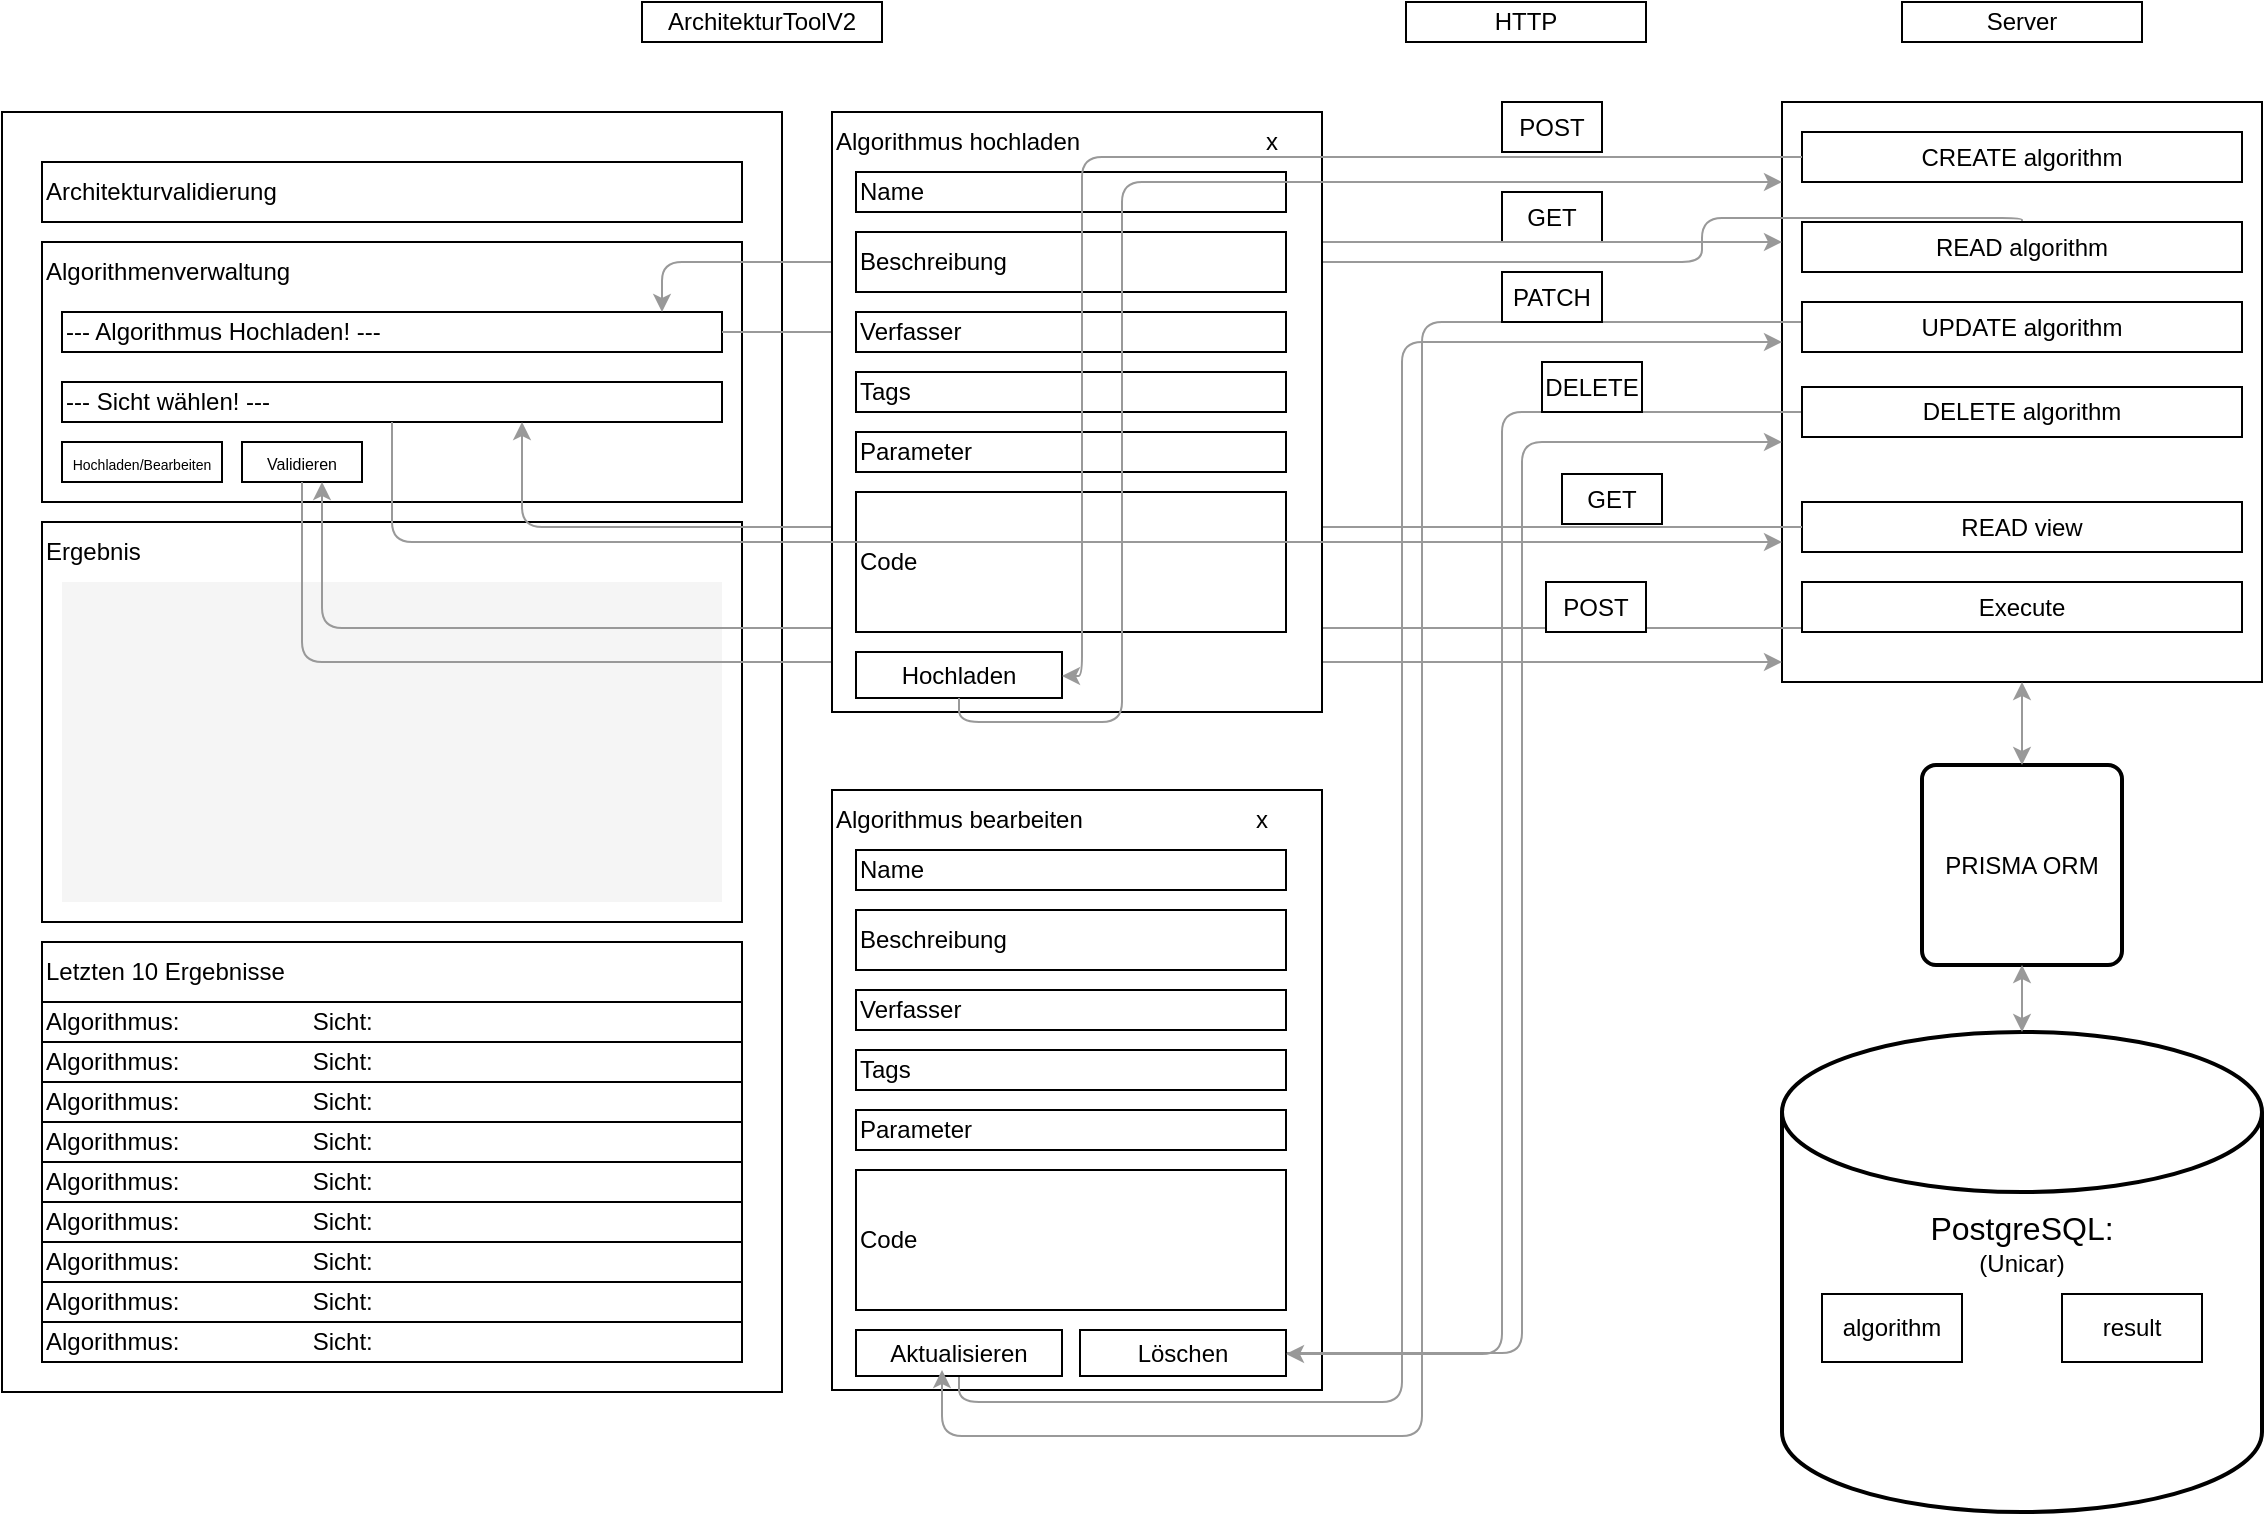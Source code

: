<mxfile version="27.1.6">
  <diagram name="Seite-1" id="F9ilM62c__iO2jsk8ORU">
    <mxGraphModel dx="396" dy="211" grid="1" gridSize="10" guides="1" tooltips="1" connect="1" arrows="1" fold="1" page="1" pageScale="1" pageWidth="1169" pageHeight="827" math="0" shadow="0">
      <root>
        <mxCell id="0" />
        <mxCell id="1" parent="0" />
        <mxCell id="2Tae3fJIZkJhiTBy6wiu-32" value="&lt;span style=&quot;color: rgba(0, 0, 0, 0); font-family: monospace; font-size: 0px; text-align: start; text-wrap-mode: nowrap;&quot;&gt;%3CmxGraphModel%3E%3Croot%3E%3CmxCell%20id%3D%220%22%2F%3E%3CmxCell%20id%3D%221%22%20parent%3D%220%22%2F%3E%3CmxCell%20id%3D%222%22%20value%3D%22UPDATE%20algorithm%26lt%3Bspan%20style%3D%26quot%3Bcolor%3A%20rgba(0%2C%200%2C%200%2C%200)%3B%20font-family%3A%20monospace%3B%20font-size%3A%200px%3B%20text-align%3A%20start%3B%20text-wrap-mode%3A%20nowrap%3B%26quot%3B%26gt%3B%253CmxGraphModel%253E%253Croot%253E%253CmxCell%2520id%253D%25220%2522%252F%253E%253CmxCell%2520id%253D%25221%2522%2520parent%253D%25220%2522%252F%253E%253CmxCell%2520id%253D%25222%2522%2520value%253D%2522HTTP%2522%2520style%253D%2522rounded%253D0%253BwhiteSpace%253Dwrap%253Bhtml%253D1%253B%2522%2520vertex%253D%25221%2522%2520parent%253D%25221%2522%253E%253CmxGeometry%2520x%253D%2522730%2522%2520y%253D%252230%2522%2520width%253D%2522120%2522%2520height%253D%252240%2522%2520as%253D%2522geometry%2522%252F%253E%253C%252FmxCell%253E%253C%252Froot%253E%253C%252FmxGraphModel%253E%26lt%3B%2Fspan%26gt%3B%22%20style%3D%22rounded%3D0%3BwhiteSpace%3Dwrap%3Bhtml%3D1%3B%22%20vertex%3D%221%22%20parent%3D%221%22%3E%3CmxGeometry%20x%3D%22920%22%20y%3D%22165%22%20width%3D%22220%22%20height%3D%2225%22%20as%3D%22geometry%22%2F%3E%3C%2FmxCell%3E%3C%2Froot%3E%3C%2FmxGraphModel%3E&lt;/span&gt;" style="rounded=0;whiteSpace=wrap;html=1;" vertex="1" parent="1">
          <mxGeometry x="910" y="90" width="240" height="290" as="geometry" />
        </mxCell>
        <mxCell id="2Tae3fJIZkJhiTBy6wiu-66" value="" style="group" vertex="1" connectable="0" parent="1">
          <mxGeometry x="20" y="95" width="390" height="640" as="geometry" />
        </mxCell>
        <mxCell id="HBaT90F2bRzQB5eEI21i-3" value="" style="rounded=0;whiteSpace=wrap;html=1;container=0;" parent="2Tae3fJIZkJhiTBy6wiu-66" vertex="1">
          <mxGeometry width="390" height="640" as="geometry" />
        </mxCell>
        <mxCell id="HBaT90F2bRzQB5eEI21i-8" value="Architekturvalidierung" style="rounded=0;whiteSpace=wrap;html=1;align=left;container=0;" parent="2Tae3fJIZkJhiTBy6wiu-66" vertex="1">
          <mxGeometry x="20" y="25" width="350" height="30" as="geometry" />
        </mxCell>
        <mxCell id="HBaT90F2bRzQB5eEI21i-9" value="" style="rounded=0;whiteSpace=wrap;html=1;container=0;" parent="2Tae3fJIZkJhiTBy6wiu-66" vertex="1">
          <mxGeometry x="20" y="65" width="350" height="130" as="geometry" />
        </mxCell>
        <mxCell id="HBaT90F2bRzQB5eEI21i-10" value="Algorithmenverwaltung" style="text;html=1;align=left;verticalAlign=middle;whiteSpace=wrap;rounded=0;container=0;" parent="2Tae3fJIZkJhiTBy6wiu-66" vertex="1">
          <mxGeometry x="20" y="65" width="130" height="30" as="geometry" />
        </mxCell>
        <mxCell id="HBaT90F2bRzQB5eEI21i-11" value="--- Algorithmus Hochladen! ---" style="rounded=0;whiteSpace=wrap;html=1;align=left;container=0;" parent="2Tae3fJIZkJhiTBy6wiu-66" vertex="1">
          <mxGeometry x="30" y="100" width="330" height="20" as="geometry" />
        </mxCell>
        <mxCell id="HBaT90F2bRzQB5eEI21i-12" value="--- Sicht wählen! ---" style="rounded=0;whiteSpace=wrap;html=1;align=left;container=0;" parent="2Tae3fJIZkJhiTBy6wiu-66" vertex="1">
          <mxGeometry x="30" y="135" width="330" height="20" as="geometry" />
        </mxCell>
        <mxCell id="HBaT90F2bRzQB5eEI21i-13" value="&lt;font style=&quot;font-size: 7px;&quot;&gt;Hochladen/Bearbeiten&lt;/font&gt;" style="rounded=0;whiteSpace=wrap;html=1;container=0;" parent="2Tae3fJIZkJhiTBy6wiu-66" vertex="1">
          <mxGeometry x="30" y="165" width="80" height="20" as="geometry" />
        </mxCell>
        <mxCell id="HBaT90F2bRzQB5eEI21i-14" value="&lt;font style=&quot;font-size: 8px;&quot;&gt;Validieren&lt;/font&gt;" style="rounded=0;whiteSpace=wrap;html=1;container=0;" parent="2Tae3fJIZkJhiTBy6wiu-66" vertex="1">
          <mxGeometry x="120" y="165" width="60" height="20" as="geometry" />
        </mxCell>
        <mxCell id="HBaT90F2bRzQB5eEI21i-16" value="" style="rounded=0;whiteSpace=wrap;html=1;container=0;" parent="2Tae3fJIZkJhiTBy6wiu-66" vertex="1">
          <mxGeometry x="20" y="205" width="350" height="200" as="geometry" />
        </mxCell>
        <mxCell id="HBaT90F2bRzQB5eEI21i-18" value="Ergebnis" style="text;html=1;align=left;verticalAlign=middle;whiteSpace=wrap;rounded=0;container=0;" parent="2Tae3fJIZkJhiTBy6wiu-66" vertex="1">
          <mxGeometry x="20" y="205" width="130" height="30" as="geometry" />
        </mxCell>
        <mxCell id="HBaT90F2bRzQB5eEI21i-19" value="" style="rounded=0;whiteSpace=wrap;html=1;fillColor=light-dark(#F5F5F5,#4B4B4B);strokeColor=none;container=0;" parent="2Tae3fJIZkJhiTBy6wiu-66" vertex="1">
          <mxGeometry x="30" y="235" width="330" height="160" as="geometry" />
        </mxCell>
        <mxCell id="HBaT90F2bRzQB5eEI21i-20" value="" style="rounded=0;whiteSpace=wrap;html=1;container=0;" parent="2Tae3fJIZkJhiTBy6wiu-66" vertex="1">
          <mxGeometry x="20" y="415" width="350" height="210" as="geometry" />
        </mxCell>
        <mxCell id="HBaT90F2bRzQB5eEI21i-22" value="Letzten 10 Ergebnisse" style="text;html=1;align=left;verticalAlign=middle;whiteSpace=wrap;rounded=0;container=0;" parent="2Tae3fJIZkJhiTBy6wiu-66" vertex="1">
          <mxGeometry x="20" y="415" width="130" height="30" as="geometry" />
        </mxCell>
        <mxCell id="HBaT90F2bRzQB5eEI21i-23" value="Algorithmus:&lt;span style=&quot;white-space: pre;&quot;&gt;&#x9;&lt;/span&gt;&lt;span style=&quot;white-space: pre;&quot;&gt;&#x9;&lt;/span&gt;&lt;span style=&quot;white-space: pre;&quot;&gt;&#x9;&lt;/span&gt;Sicht:&lt;span style=&quot;white-space: pre;&quot;&gt;&#x9;&lt;/span&gt;&lt;span style=&quot;white-space: pre;&quot;&gt;&#x9;&lt;/span&gt;&lt;span style=&quot;white-space: pre;&quot;&gt;&#x9;&lt;/span&gt;&lt;span style=&quot;white-space: pre;&quot;&gt;&#x9;&lt;/span&gt;&lt;span style=&quot;white-space: pre;&quot;&gt;&#x9;&lt;/span&gt;&lt;span style=&quot;color: rgba(0, 0, 0, 0); font-family: monospace; font-size: 0px; text-wrap-mode: nowrap;&quot;&gt;%3CmxGraphModel%3E%3Croot%3E%3CmxCell%20id%3D%220%22%2F%3E%3CmxCell%20id%3D%221%22%20parent%3D%220%22%2F%3E%3CmxCell%20id%3D%222%22%20value%3D%22---%20Algorithmus%20Hochladen!%20---%22%20style%3D%22rounded%3D0%3BwhiteSpace%3Dwrap%3Bhtml%3D1%3Balign%3Dleft%3B%22%20vertex%3D%221%22%20parent%3D%221%22%3E%3CmxGeometry%20x%3D%2250%22%20y%3D%22195%22%20width%3D%22330%22%20height%3D%2220%22%20as%3D%22geometry%22%2F%3E%3C%2FmxCell%3E%3C%2Froot%3E%3C%2FmxGraphModel%3E&lt;/span&gt;" style="rounded=0;whiteSpace=wrap;html=1;align=left;container=0;" parent="2Tae3fJIZkJhiTBy6wiu-66" vertex="1">
          <mxGeometry x="20" y="445" width="350" height="20" as="geometry" />
        </mxCell>
        <mxCell id="HBaT90F2bRzQB5eEI21i-24" value="Algorithmus:&lt;span style=&quot;white-space: pre;&quot;&gt;&#x9;&lt;/span&gt;&lt;span style=&quot;white-space: pre;&quot;&gt;&#x9;&lt;/span&gt;&lt;span style=&quot;white-space: pre;&quot;&gt;&#x9;&lt;/span&gt;Sicht:&lt;span style=&quot;white-space: pre;&quot;&gt;&#x9;&lt;/span&gt;&lt;span style=&quot;white-space: pre;&quot;&gt;&#x9;&lt;/span&gt;&lt;span style=&quot;white-space: pre;&quot;&gt;&#x9;&lt;/span&gt;&lt;span style=&quot;white-space: pre;&quot;&gt;&#x9;&lt;/span&gt;&lt;span style=&quot;white-space: pre;&quot;&gt;&#x9;&lt;/span&gt;&lt;span style=&quot;color: rgba(0, 0, 0, 0); font-family: monospace; font-size: 0px; text-wrap-mode: nowrap;&quot;&gt;%3CmxGraphModel%3E%3Croot%3E%3CmxCell%20id%3D%220%22%2F%3E%3CmxCell%20id%3D%221%22%20parent%3D%220%22%2F%3E%3CmxCell%20id%3D%222%22%20value%3D%22---%20Algorithmus%20Hochladen!%20---%22%20style%3D%22rounded%3D0%3BwhiteSpace%3Dwrap%3Bhtml%3D1%3Balign%3Dleft%3B%22%20vertex%3D%221%22%20parent%3D%221%22%3E%3CmxGeometry%20x%3D%2250%22%20y%3D%22195%22%20width%3D%22330%22%20height%3D%2220%22%20as%3D%22geometry%22%2F%3E%3C%2FmxCell%3E%3C%2Froot%3E%3C%2FmxGraphModel%3E&lt;/span&gt;" style="rounded=0;whiteSpace=wrap;html=1;align=left;container=0;" parent="2Tae3fJIZkJhiTBy6wiu-66" vertex="1">
          <mxGeometry x="20" y="485" width="350" height="20" as="geometry" />
        </mxCell>
        <mxCell id="HBaT90F2bRzQB5eEI21i-25" value="Algorithmus:&lt;span style=&quot;white-space: pre;&quot;&gt;&#x9;&lt;/span&gt;&lt;span style=&quot;white-space: pre;&quot;&gt;&#x9;&lt;/span&gt;&lt;span style=&quot;white-space: pre;&quot;&gt;&#x9;&lt;/span&gt;Sicht:&lt;span style=&quot;white-space: pre;&quot;&gt;&#x9;&lt;/span&gt;&lt;span style=&quot;white-space: pre;&quot;&gt;&#x9;&lt;/span&gt;&lt;span style=&quot;white-space: pre;&quot;&gt;&#x9;&lt;/span&gt;&lt;span style=&quot;white-space: pre;&quot;&gt;&#x9;&lt;/span&gt;&lt;span style=&quot;white-space: pre;&quot;&gt;&#x9;&lt;/span&gt;&lt;span style=&quot;color: rgba(0, 0, 0, 0); font-family: monospace; font-size: 0px; text-wrap-mode: nowrap;&quot;&gt;%3CmxGraphModel%3E%3Croot%3E%3CmxCell%20id%3D%220%22%2F%3E%3CmxCell%20id%3D%221%22%20parent%3D%220%22%2F%3E%3CmxCell%20id%3D%222%22%20value%3D%22---%20Algorithmus%20Hochladen!%20---%22%20style%3D%22rounded%3D0%3BwhiteSpace%3Dwrap%3Bhtml%3D1%3Balign%3Dleft%3B%22%20vertex%3D%221%22%20parent%3D%221%22%3E%3CmxGeometry%20x%3D%2250%22%20y%3D%22195%22%20width%3D%22330%22%20height%3D%2220%22%20as%3D%22geometry%22%2F%3E%3C%2FmxCell%3E%3C%2Froot%3E%3C%2FmxGraphModel%3E&lt;/span&gt;" style="rounded=0;whiteSpace=wrap;html=1;align=left;container=0;" parent="2Tae3fJIZkJhiTBy6wiu-66" vertex="1">
          <mxGeometry x="20" y="465" width="350" height="20" as="geometry" />
        </mxCell>
        <mxCell id="HBaT90F2bRzQB5eEI21i-26" value="Algorithmus:&lt;span style=&quot;white-space: pre;&quot;&gt;&#x9;&lt;/span&gt;&lt;span style=&quot;white-space: pre;&quot;&gt;&#x9;&lt;/span&gt;&lt;span style=&quot;white-space: pre;&quot;&gt;&#x9;&lt;/span&gt;Sicht:&lt;span style=&quot;white-space: pre;&quot;&gt;&#x9;&lt;/span&gt;&lt;span style=&quot;white-space: pre;&quot;&gt;&#x9;&lt;/span&gt;&lt;span style=&quot;white-space: pre;&quot;&gt;&#x9;&lt;/span&gt;&lt;span style=&quot;white-space: pre;&quot;&gt;&#x9;&lt;/span&gt;&lt;span style=&quot;white-space: pre;&quot;&gt;&#x9;&lt;/span&gt;&lt;span style=&quot;color: rgba(0, 0, 0, 0); font-family: monospace; font-size: 0px; text-wrap-mode: nowrap;&quot;&gt;%3CmxGraphModel%3E%3Croot%3E%3CmxCell%20id%3D%220%22%2F%3E%3CmxCell%20id%3D%221%22%20parent%3D%220%22%2F%3E%3CmxCell%20id%3D%222%22%20value%3D%22---%20Algorithmus%20Hochladen!%20---%22%20style%3D%22rounded%3D0%3BwhiteSpace%3Dwrap%3Bhtml%3D1%3Balign%3Dleft%3B%22%20vertex%3D%221%22%20parent%3D%221%22%3E%3CmxGeometry%20x%3D%2250%22%20y%3D%22195%22%20width%3D%22330%22%20height%3D%2220%22%20as%3D%22geometry%22%2F%3E%3C%2FmxCell%3E%3C%2Froot%3E%3C%2FmxGraphModel%3E&lt;/span&gt;" style="rounded=0;whiteSpace=wrap;html=1;align=left;container=0;" parent="2Tae3fJIZkJhiTBy6wiu-66" vertex="1">
          <mxGeometry x="20" y="545" width="350" height="20" as="geometry" />
        </mxCell>
        <mxCell id="HBaT90F2bRzQB5eEI21i-27" value="Algorithmus:&lt;span style=&quot;white-space: pre;&quot;&gt;&#x9;&lt;/span&gt;&lt;span style=&quot;white-space: pre;&quot;&gt;&#x9;&lt;/span&gt;&lt;span style=&quot;white-space: pre;&quot;&gt;&#x9;&lt;/span&gt;Sicht:&lt;span style=&quot;white-space: pre;&quot;&gt;&#x9;&lt;/span&gt;&lt;span style=&quot;white-space: pre;&quot;&gt;&#x9;&lt;/span&gt;&lt;span style=&quot;white-space: pre;&quot;&gt;&#x9;&lt;/span&gt;&lt;span style=&quot;white-space: pre;&quot;&gt;&#x9;&lt;/span&gt;&lt;span style=&quot;white-space: pre;&quot;&gt;&#x9;&lt;/span&gt;&lt;span style=&quot;color: rgba(0, 0, 0, 0); font-family: monospace; font-size: 0px; text-wrap-mode: nowrap;&quot;&gt;%3CmxGraphModel%3E%3Croot%3E%3CmxCell%20id%3D%220%22%2F%3E%3CmxCell%20id%3D%221%22%20parent%3D%220%22%2F%3E%3CmxCell%20id%3D%222%22%20value%3D%22---%20Algorithmus%20Hochladen!%20---%22%20style%3D%22rounded%3D0%3BwhiteSpace%3Dwrap%3Bhtml%3D1%3Balign%3Dleft%3B%22%20vertex%3D%221%22%20parent%3D%221%22%3E%3CmxGeometry%20x%3D%2250%22%20y%3D%22195%22%20width%3D%22330%22%20height%3D%2220%22%20as%3D%22geometry%22%2F%3E%3C%2FmxCell%3E%3C%2Froot%3E%3C%2FmxGraphModel%3E&lt;/span&gt;" style="rounded=0;whiteSpace=wrap;html=1;align=left;container=0;" parent="2Tae3fJIZkJhiTBy6wiu-66" vertex="1">
          <mxGeometry x="20" y="525" width="350" height="20" as="geometry" />
        </mxCell>
        <mxCell id="HBaT90F2bRzQB5eEI21i-28" value="Algorithmus:&lt;span style=&quot;white-space: pre;&quot;&gt;&#x9;&lt;/span&gt;&lt;span style=&quot;white-space: pre;&quot;&gt;&#x9;&lt;/span&gt;&lt;span style=&quot;white-space: pre;&quot;&gt;&#x9;&lt;/span&gt;Sicht:&lt;span style=&quot;white-space: pre;&quot;&gt;&#x9;&lt;/span&gt;&lt;span style=&quot;white-space: pre;&quot;&gt;&#x9;&lt;/span&gt;&lt;span style=&quot;white-space: pre;&quot;&gt;&#x9;&lt;/span&gt;&lt;span style=&quot;white-space: pre;&quot;&gt;&#x9;&lt;/span&gt;&lt;span style=&quot;white-space: pre;&quot;&gt;&#x9;&lt;/span&gt;&lt;span style=&quot;color: rgba(0, 0, 0, 0); font-family: monospace; font-size: 0px; text-wrap-mode: nowrap;&quot;&gt;%3CmxGraphModel%3E%3Croot%3E%3CmxCell%20id%3D%220%22%2F%3E%3CmxCell%20id%3D%221%22%20parent%3D%220%22%2F%3E%3CmxCell%20id%3D%222%22%20value%3D%22---%20Algorithmus%20Hochladen!%20---%22%20style%3D%22rounded%3D0%3BwhiteSpace%3Dwrap%3Bhtml%3D1%3Balign%3Dleft%3B%22%20vertex%3D%221%22%20parent%3D%221%22%3E%3CmxGeometry%20x%3D%2250%22%20y%3D%22195%22%20width%3D%22330%22%20height%3D%2220%22%20as%3D%22geometry%22%2F%3E%3C%2FmxCell%3E%3C%2Froot%3E%3C%2FmxGraphModel%3E&lt;/span&gt;" style="rounded=0;whiteSpace=wrap;html=1;align=left;container=0;" parent="2Tae3fJIZkJhiTBy6wiu-66" vertex="1">
          <mxGeometry x="20" y="505" width="350" height="20" as="geometry" />
        </mxCell>
        <mxCell id="HBaT90F2bRzQB5eEI21i-29" value="Algorithmus:&lt;span style=&quot;white-space: pre;&quot;&gt;&#x9;&lt;/span&gt;&lt;span style=&quot;white-space: pre;&quot;&gt;&#x9;&lt;/span&gt;&lt;span style=&quot;white-space: pre;&quot;&gt;&#x9;&lt;/span&gt;Sicht:&lt;span style=&quot;white-space: pre;&quot;&gt;&#x9;&lt;/span&gt;&lt;span style=&quot;white-space: pre;&quot;&gt;&#x9;&lt;/span&gt;&lt;span style=&quot;white-space: pre;&quot;&gt;&#x9;&lt;/span&gt;&lt;span style=&quot;white-space: pre;&quot;&gt;&#x9;&lt;/span&gt;&lt;span style=&quot;white-space: pre;&quot;&gt;&#x9;&lt;/span&gt;&lt;span style=&quot;color: rgba(0, 0, 0, 0); font-family: monospace; font-size: 0px; text-wrap-mode: nowrap;&quot;&gt;%3CmxGraphModel%3E%3Croot%3E%3CmxCell%20id%3D%220%22%2F%3E%3CmxCell%20id%3D%221%22%20parent%3D%220%22%2F%3E%3CmxCell%20id%3D%222%22%20value%3D%22---%20Algorithmus%20Hochladen!%20---%22%20style%3D%22rounded%3D0%3BwhiteSpace%3Dwrap%3Bhtml%3D1%3Balign%3Dleft%3B%22%20vertex%3D%221%22%20parent%3D%221%22%3E%3CmxGeometry%20x%3D%2250%22%20y%3D%22195%22%20width%3D%22330%22%20height%3D%2220%22%20as%3D%22geometry%22%2F%3E%3C%2FmxCell%3E%3C%2Froot%3E%3C%2FmxGraphModel%3E&lt;/span&gt;" style="rounded=0;whiteSpace=wrap;html=1;align=left;container=0;" parent="2Tae3fJIZkJhiTBy6wiu-66" vertex="1">
          <mxGeometry x="20" y="565" width="350" height="20" as="geometry" />
        </mxCell>
        <mxCell id="HBaT90F2bRzQB5eEI21i-30" value="Algorithmus:&lt;span style=&quot;white-space: pre;&quot;&gt;&#x9;&lt;/span&gt;&lt;span style=&quot;white-space: pre;&quot;&gt;&#x9;&lt;/span&gt;&lt;span style=&quot;white-space: pre;&quot;&gt;&#x9;&lt;/span&gt;Sicht:&lt;span style=&quot;white-space: pre;&quot;&gt;&#x9;&lt;/span&gt;&lt;span style=&quot;white-space: pre;&quot;&gt;&#x9;&lt;/span&gt;&lt;span style=&quot;white-space: pre;&quot;&gt;&#x9;&lt;/span&gt;&lt;span style=&quot;white-space: pre;&quot;&gt;&#x9;&lt;/span&gt;&lt;span style=&quot;white-space: pre;&quot;&gt;&#x9;&lt;/span&gt;&lt;span style=&quot;color: rgba(0, 0, 0, 0); font-family: monospace; font-size: 0px; text-wrap-mode: nowrap;&quot;&gt;%3CmxGraphModel%3E%3Croot%3E%3CmxCell%20id%3D%220%22%2F%3E%3CmxCell%20id%3D%221%22%20parent%3D%220%22%2F%3E%3CmxCell%20id%3D%222%22%20value%3D%22---%20Algorithmus%20Hochladen!%20---%22%20style%3D%22rounded%3D0%3BwhiteSpace%3Dwrap%3Bhtml%3D1%3Balign%3Dleft%3B%22%20vertex%3D%221%22%20parent%3D%221%22%3E%3CmxGeometry%20x%3D%2250%22%20y%3D%22195%22%20width%3D%22330%22%20height%3D%2220%22%20as%3D%22geometry%22%2F%3E%3C%2FmxCell%3E%3C%2Froot%3E%3C%2FmxGraphModel%3E&lt;/span&gt;" style="rounded=0;whiteSpace=wrap;html=1;align=left;container=0;" parent="2Tae3fJIZkJhiTBy6wiu-66" vertex="1">
          <mxGeometry x="20" y="585" width="350" height="20" as="geometry" />
        </mxCell>
        <mxCell id="HBaT90F2bRzQB5eEI21i-31" value="Algorithmus:&lt;span style=&quot;white-space: pre;&quot;&gt;&#x9;&lt;/span&gt;&lt;span style=&quot;white-space: pre;&quot;&gt;&#x9;&lt;/span&gt;&lt;span style=&quot;white-space: pre;&quot;&gt;&#x9;&lt;/span&gt;Sicht:&lt;span style=&quot;white-space: pre;&quot;&gt;&#x9;&lt;/span&gt;&lt;span style=&quot;white-space: pre;&quot;&gt;&#x9;&lt;/span&gt;&lt;span style=&quot;white-space: pre;&quot;&gt;&#x9;&lt;/span&gt;&lt;span style=&quot;white-space: pre;&quot;&gt;&#x9;&lt;/span&gt;&lt;span style=&quot;white-space: pre;&quot;&gt;&#x9;&lt;/span&gt;&lt;span style=&quot;color: rgba(0, 0, 0, 0); font-family: monospace; font-size: 0px; text-wrap-mode: nowrap;&quot;&gt;%3CmxGraphModel%3E%3Croot%3E%3CmxCell%20id%3D%220%22%2F%3E%3CmxCell%20id%3D%221%22%20parent%3D%220%22%2F%3E%3CmxCell%20id%3D%222%22%20value%3D%22---%20Algorithmus%20Hochladen!%20---%22%20style%3D%22rounded%3D0%3BwhiteSpace%3Dwrap%3Bhtml%3D1%3Balign%3Dleft%3B%22%20vertex%3D%221%22%20parent%3D%221%22%3E%3CmxGeometry%20x%3D%2250%22%20y%3D%22195%22%20width%3D%22330%22%20height%3D%2220%22%20as%3D%22geometry%22%2F%3E%3C%2FmxCell%3E%3C%2Froot%3E%3C%2FmxGraphModel%3E&lt;/span&gt;" style="rounded=0;whiteSpace=wrap;html=1;align=left;container=0;" parent="2Tae3fJIZkJhiTBy6wiu-66" vertex="1">
          <mxGeometry x="20" y="605" width="350" height="20" as="geometry" />
        </mxCell>
        <mxCell id="2Tae3fJIZkJhiTBy6wiu-98" style="edgeStyle=orthogonalEdgeStyle;rounded=1;orthogonalLoop=1;jettySize=auto;html=1;curved=0;strokeColor=#999999;" edge="1" parent="1" source="HBaT90F2bRzQB5eEI21i-14" target="2Tae3fJIZkJhiTBy6wiu-32">
          <mxGeometry relative="1" as="geometry">
            <Array as="points">
              <mxPoint x="170" y="370" />
            </Array>
          </mxGeometry>
        </mxCell>
        <mxCell id="2Tae3fJIZkJhiTBy6wiu-96" style="edgeStyle=orthogonalEdgeStyle;rounded=1;orthogonalLoop=1;jettySize=auto;html=1;curved=0;strokeColor=#999999;" edge="1" parent="1" source="2Tae3fJIZkJhiTBy6wiu-37" target="HBaT90F2bRzQB5eEI21i-14">
          <mxGeometry relative="1" as="geometry">
            <Array as="points">
              <mxPoint x="180" y="353" />
            </Array>
          </mxGeometry>
        </mxCell>
        <mxCell id="2Tae3fJIZkJhiTBy6wiu-30" value="HTTP" style="rounded=0;whiteSpace=wrap;html=1;" vertex="1" parent="1">
          <mxGeometry x="722" y="40" width="120" height="20" as="geometry" />
        </mxCell>
        <mxCell id="2Tae3fJIZkJhiTBy6wiu-31" value="Server" style="rounded=0;whiteSpace=wrap;html=1;" vertex="1" parent="1">
          <mxGeometry x="970" y="40" width="120" height="20" as="geometry" />
        </mxCell>
        <mxCell id="HBaT90F2bRzQB5eEI21i-2" value="ArchitekturToolV2" style="rounded=0;whiteSpace=wrap;html=1;container=0;" parent="1" vertex="1">
          <mxGeometry x="340" y="40" width="120" height="20" as="geometry" />
        </mxCell>
        <mxCell id="2Tae3fJIZkJhiTBy6wiu-17" value="" style="rounded=0;whiteSpace=wrap;html=1;container=0;" vertex="1" parent="1">
          <mxGeometry x="435" y="434" width="245" height="300" as="geometry" />
        </mxCell>
        <mxCell id="2Tae3fJIZkJhiTBy6wiu-18" value="Algorithmus bearbeiten" style="text;html=1;align=left;verticalAlign=middle;whiteSpace=wrap;rounded=0;container=0;" vertex="1" parent="1">
          <mxGeometry x="435" y="434" width="140" height="30" as="geometry" />
        </mxCell>
        <mxCell id="2Tae3fJIZkJhiTBy6wiu-19" value="Name&lt;span style=&quot;color: rgba(0, 0, 0, 0); font-family: monospace; font-size: 0px; text-wrap-mode: nowrap;&quot;&gt;%3CmxGraphModel%3E%3Croot%3E%3CmxCell%20id%3D%220%22%2F%3E%3CmxCell%20id%3D%221%22%20parent%3D%220%22%2F%3E%3CmxCell%20id%3D%222%22%20value%3D%22%22%20style%3D%22rounded%3D0%3BwhiteSpace%3Dwrap%3Bhtml%3D1%3B%22%20vertex%3D%221%22%20parent%3D%221%22%3E%3CmxGeometry%20x%3D%22465%22%20y%3D%2290%22%20width%3D%22295%22%20height%3D%22360%22%20as%3D%22geometry%22%2F%3E%3C%2FmxCell%3E%3C%2Froot%3E%3C%2FmxGraphModel%3E&lt;/span&gt;" style="rounded=0;whiteSpace=wrap;html=1;align=left;container=0;" vertex="1" parent="1">
          <mxGeometry x="447" y="464" width="215" height="20" as="geometry" />
        </mxCell>
        <mxCell id="2Tae3fJIZkJhiTBy6wiu-20" value="" style="rounded=0;whiteSpace=wrap;html=1;align=left;container=0;" vertex="1" parent="1">
          <mxGeometry x="447" y="494" width="215" height="30" as="geometry" />
        </mxCell>
        <mxCell id="2Tae3fJIZkJhiTBy6wiu-21" value="Beschreibung" style="text;html=1;align=left;verticalAlign=middle;whiteSpace=wrap;rounded=0;container=0;" vertex="1" parent="1">
          <mxGeometry x="447" y="494" width="60" height="30" as="geometry" />
        </mxCell>
        <mxCell id="2Tae3fJIZkJhiTBy6wiu-22" value="Verfasser" style="rounded=0;whiteSpace=wrap;html=1;align=left;container=0;" vertex="1" parent="1">
          <mxGeometry x="447" y="534" width="215" height="20" as="geometry" />
        </mxCell>
        <mxCell id="2Tae3fJIZkJhiTBy6wiu-23" value="Tags" style="rounded=0;whiteSpace=wrap;html=1;align=left;container=0;" vertex="1" parent="1">
          <mxGeometry x="447" y="564" width="215" height="20" as="geometry" />
        </mxCell>
        <mxCell id="2Tae3fJIZkJhiTBy6wiu-24" value="Parameter" style="rounded=0;whiteSpace=wrap;html=1;align=left;container=0;" vertex="1" parent="1">
          <mxGeometry x="447" y="594" width="215" height="20" as="geometry" />
        </mxCell>
        <mxCell id="2Tae3fJIZkJhiTBy6wiu-25" value="Code" style="rounded=0;whiteSpace=wrap;html=1;align=left;container=0;" vertex="1" parent="1">
          <mxGeometry x="447" y="624" width="215" height="70" as="geometry" />
        </mxCell>
        <mxCell id="2Tae3fJIZkJhiTBy6wiu-89" style="edgeStyle=orthogonalEdgeStyle;rounded=1;orthogonalLoop=1;jettySize=auto;html=1;curved=0;strokeColor=#999999;" edge="1" parent="1" source="2Tae3fJIZkJhiTBy6wiu-26" target="2Tae3fJIZkJhiTBy6wiu-32">
          <mxGeometry relative="1" as="geometry">
            <Array as="points">
              <mxPoint x="499" y="740" />
              <mxPoint x="720" y="740" />
              <mxPoint x="720" y="210" />
            </Array>
          </mxGeometry>
        </mxCell>
        <mxCell id="2Tae3fJIZkJhiTBy6wiu-26" value="Aktualisieren" style="rounded=0;whiteSpace=wrap;html=1;container=0;" vertex="1" parent="1">
          <mxGeometry x="447" y="704" width="103" height="23" as="geometry" />
        </mxCell>
        <mxCell id="2Tae3fJIZkJhiTBy6wiu-92" style="edgeStyle=orthogonalEdgeStyle;rounded=1;orthogonalLoop=1;jettySize=auto;html=1;curved=0;strokeColor=#999999;" edge="1" parent="1" source="2Tae3fJIZkJhiTBy6wiu-27" target="2Tae3fJIZkJhiTBy6wiu-32">
          <mxGeometry relative="1" as="geometry">
            <Array as="points">
              <mxPoint x="780" y="716" />
              <mxPoint x="780" y="260" />
            </Array>
          </mxGeometry>
        </mxCell>
        <mxCell id="2Tae3fJIZkJhiTBy6wiu-27" value="Löschen" style="rounded=0;whiteSpace=wrap;html=1;container=0;" vertex="1" parent="1">
          <mxGeometry x="559" y="704" width="103" height="23" as="geometry" />
        </mxCell>
        <mxCell id="2Tae3fJIZkJhiTBy6wiu-29" value="x" style="text;html=1;align=center;verticalAlign=middle;whiteSpace=wrap;rounded=0;container=0;" vertex="1" parent="1">
          <mxGeometry x="620" y="434" width="60" height="30" as="geometry" />
        </mxCell>
        <mxCell id="2Tae3fJIZkJhiTBy6wiu-33" value="CREATE algorithm&lt;span style=&quot;color: rgba(0, 0, 0, 0); font-family: monospace; font-size: 0px; text-align: start; text-wrap-mode: nowrap;&quot;&gt;%3CmxGraphModel%3E%3Croot%3E%3CmxCell%20id%3D%220%22%2F%3E%3CmxCell%20id%3D%221%22%20parent%3D%220%22%2F%3E%3CmxCell%20id%3D%222%22%20value%3D%22HTTP%22%20style%3D%22rounded%3D0%3BwhiteSpace%3Dwrap%3Bhtml%3D1%3B%22%20vertex%3D%221%22%20parent%3D%221%22%3E%3CmxGeometry%20x%3D%22730%22%20y%3D%2230%22%20width%3D%22120%22%20height%3D%2240%22%20as%3D%22geometry%22%2F%3E%3C%2FmxCell%3E%3C%2Froot%3E%3C%2FmxGraphModel%3E&lt;/span&gt;" style="rounded=0;whiteSpace=wrap;html=1;" vertex="1" parent="1">
          <mxGeometry x="920" y="105" width="220" height="25" as="geometry" />
        </mxCell>
        <mxCell id="2Tae3fJIZkJhiTBy6wiu-87" style="edgeStyle=orthogonalEdgeStyle;rounded=1;orthogonalLoop=1;jettySize=auto;html=1;curved=0;strokeColor=#999999;" edge="1" parent="1" source="2Tae3fJIZkJhiTBy6wiu-34">
          <mxGeometry relative="1" as="geometry">
            <mxPoint x="930" y="186" as="sourcePoint" />
            <mxPoint x="490" y="724" as="targetPoint" />
            <Array as="points">
              <mxPoint x="730" y="200" />
              <mxPoint x="730" y="757" />
              <mxPoint x="490" y="757" />
            </Array>
          </mxGeometry>
        </mxCell>
        <mxCell id="2Tae3fJIZkJhiTBy6wiu-34" value="UPDATE algorithm&lt;span style=&quot;color: rgba(0, 0, 0, 0); font-family: monospace; font-size: 0px; text-align: start; text-wrap-mode: nowrap;&quot;&gt;%3CmxGraphModel%3E%3Croot%3E%3CmxCell%20id%3D%220%22%2F%3E%3CmxCell%20id%3D%221%22%20parent%3D%220%22%2F%3E%3CmxCell%20id%3D%222%22%20value%3D%22HTTP%22%20style%3D%22rounded%3D0%3BwhiteSpace%3Dwrap%3Bhtml%3D1%3B%22%20vertex%3D%221%22%20parent%3D%221%22%3E%3CmxGeometry%20x%3D%22730%22%20y%3D%2230%22%20width%3D%22120%22%20height%3D%2240%22%20as%3D%22geometry%22%2F%3E%3C%2FmxCell%3E%3C%2Froot%3E%3C%2FmxGraphModel%3E&lt;/span&gt;" style="rounded=0;whiteSpace=wrap;html=1;" vertex="1" parent="1">
          <mxGeometry x="920" y="190" width="220" height="25" as="geometry" />
        </mxCell>
        <mxCell id="2Tae3fJIZkJhiTBy6wiu-83" style="edgeStyle=orthogonalEdgeStyle;rounded=1;orthogonalLoop=1;jettySize=auto;html=1;curved=0;strokeColor=#999999;" edge="1" parent="1" source="2Tae3fJIZkJhiTBy6wiu-35" target="HBaT90F2bRzQB5eEI21i-11">
          <mxGeometry relative="1" as="geometry">
            <Array as="points">
              <mxPoint x="870" y="148" />
              <mxPoint x="870" y="170" />
              <mxPoint x="350" y="170" />
            </Array>
          </mxGeometry>
        </mxCell>
        <mxCell id="2Tae3fJIZkJhiTBy6wiu-35" value="READ algorithm&lt;span style=&quot;color: rgba(0, 0, 0, 0); font-family: monospace; font-size: 0px; text-align: start; text-wrap-mode: nowrap;&quot;&gt;%3CmxGraphModel%3E%3Croot%3E%3CmxCell%20id%3D%220%22%2F%3E%3CmxCell%20id%3D%221%22%20parent%3D%220%22%2F%3E%3CmxCell%20id%3D%222%22%20value%3D%22HTTP%22%20style%3D%22rounded%3D0%3BwhiteSpace%3Dwrap%3Bhtml%3D1%3B%22%20vertex%3D%221%22%20parent%3D%221%22%3E%3CmxGeometry%20x%3D%22730%22%20y%3D%2230%22%20width%3D%22120%22%20height%3D%2240%22%20as%3D%22geometry%22%2F%3E%3C%2FmxCell%3E%3C%2Froot%3E%3C%2FmxGraphModel%3E&lt;/span&gt;" style="rounded=0;whiteSpace=wrap;html=1;" vertex="1" parent="1">
          <mxGeometry x="920" y="150" width="220" height="25" as="geometry" />
        </mxCell>
        <mxCell id="2Tae3fJIZkJhiTBy6wiu-91" style="edgeStyle=orthogonalEdgeStyle;rounded=1;orthogonalLoop=1;jettySize=auto;html=1;curved=0;strokeColor=#999999;" edge="1" parent="1" source="2Tae3fJIZkJhiTBy6wiu-36" target="2Tae3fJIZkJhiTBy6wiu-27">
          <mxGeometry relative="1" as="geometry">
            <Array as="points">
              <mxPoint x="770" y="245" />
              <mxPoint x="770" y="716" />
            </Array>
          </mxGeometry>
        </mxCell>
        <mxCell id="2Tae3fJIZkJhiTBy6wiu-36" value="DELETE algorithm&lt;span style=&quot;color: rgba(0, 0, 0, 0); font-family: monospace; font-size: 0px; text-align: start; text-wrap-mode: nowrap;&quot;&gt;%3CmxGraphModel%3E%3Croot%3E%3CmxCell%20id%3D%220%22%2F%3E%3CmxCell%20id%3D%221%22%20parent%3D%220%22%2F%3E%3CmxCell%20id%3D%222%22%20value%3D%22HTTP%22%20style%3D%22rounded%3D0%3BwhiteSpace%3Dwrap%3Bhtml%3D1%3B%22%20vertex%3D%221%22%20parent%3D%221%22%3E%3CmxGeometry%20x%3D%22730%22%20y%3D%2230%22%20width%3D%22120%22%20height%3D%2240%22%20as%3D%22geometry%22%2F%3E%3C%2FmxCell%3E%3C%2Froot%3E%3C%2FmxGraphModel%3E&lt;/span&gt;" style="rounded=0;whiteSpace=wrap;html=1;" vertex="1" parent="1">
          <mxGeometry x="920" y="232.5" width="220" height="25" as="geometry" />
        </mxCell>
        <mxCell id="2Tae3fJIZkJhiTBy6wiu-37" value="Execute" style="rounded=0;whiteSpace=wrap;html=1;" vertex="1" parent="1">
          <mxGeometry x="920" y="330" width="220" height="25" as="geometry" />
        </mxCell>
        <mxCell id="2Tae3fJIZkJhiTBy6wiu-38" value="READ view" style="rounded=0;whiteSpace=wrap;html=1;" vertex="1" parent="1">
          <mxGeometry x="920" y="290" width="220" height="25" as="geometry" />
        </mxCell>
        <mxCell id="2Tae3fJIZkJhiTBy6wiu-39" value="&lt;div&gt;&lt;span style=&quot;font-size: 16px;&quot;&gt;PostgreSQL:&lt;/span&gt;&lt;/div&gt;&lt;div&gt;(Unicar)&lt;/div&gt;&lt;div&gt;&lt;br&gt;&lt;/div&gt;&lt;div&gt;&lt;br&gt;&lt;/div&gt;" style="strokeWidth=2;html=1;shape=mxgraph.flowchart.database;whiteSpace=wrap;aspect=fixed;" vertex="1" parent="1">
          <mxGeometry x="910" y="555" width="240" height="240" as="geometry" />
        </mxCell>
        <mxCell id="2Tae3fJIZkJhiTBy6wiu-41" value="PRISMA ORM" style="rounded=1;whiteSpace=wrap;html=1;absoluteArcSize=1;arcSize=14;strokeWidth=2;" vertex="1" parent="1">
          <mxGeometry x="980" y="421.5" width="100" height="100" as="geometry" />
        </mxCell>
        <mxCell id="2Tae3fJIZkJhiTBy6wiu-51" value="" style="endArrow=classic;startArrow=classic;html=1;rounded=0;strokeColor=#999999;" edge="1" parent="1" source="2Tae3fJIZkJhiTBy6wiu-41" target="2Tae3fJIZkJhiTBy6wiu-32">
          <mxGeometry width="50" height="50" relative="1" as="geometry">
            <mxPoint x="960" y="400" as="sourcePoint" />
            <mxPoint x="1010" y="350" as="targetPoint" />
          </mxGeometry>
        </mxCell>
        <mxCell id="2Tae3fJIZkJhiTBy6wiu-56" value="POST" style="rounded=0;whiteSpace=wrap;html=1;" vertex="1" parent="1">
          <mxGeometry x="792" y="330" width="50" height="25" as="geometry" />
        </mxCell>
        <mxCell id="2Tae3fJIZkJhiTBy6wiu-57" value="GET" style="rounded=0;whiteSpace=wrap;html=1;" vertex="1" parent="1">
          <mxGeometry x="800" y="276" width="50" height="25" as="geometry" />
        </mxCell>
        <mxCell id="2Tae3fJIZkJhiTBy6wiu-52" value="POST" style="rounded=0;whiteSpace=wrap;html=1;" vertex="1" parent="1">
          <mxGeometry x="770" y="90" width="50" height="25" as="geometry" />
        </mxCell>
        <mxCell id="2Tae3fJIZkJhiTBy6wiu-54" value="GET" style="rounded=0;whiteSpace=wrap;html=1;" vertex="1" parent="1">
          <mxGeometry x="770" y="135" width="50" height="25" as="geometry" />
        </mxCell>
        <mxCell id="2Tae3fJIZkJhiTBy6wiu-53" value="PATCH" style="rounded=0;whiteSpace=wrap;html=1;" vertex="1" parent="1">
          <mxGeometry x="770" y="175" width="50" height="25" as="geometry" />
        </mxCell>
        <mxCell id="2Tae3fJIZkJhiTBy6wiu-55" value="DELETE" style="rounded=0;whiteSpace=wrap;html=1;" vertex="1" parent="1">
          <mxGeometry x="790" y="220" width="50" height="25" as="geometry" />
        </mxCell>
        <mxCell id="2Tae3fJIZkJhiTBy6wiu-86" style="edgeStyle=orthogonalEdgeStyle;rounded=1;orthogonalLoop=1;jettySize=auto;html=1;curved=0;strokeColor=#999999;" edge="1" parent="1" source="HBaT90F2bRzQB5eEI21i-11" target="2Tae3fJIZkJhiTBy6wiu-32">
          <mxGeometry relative="1" as="geometry">
            <Array as="points">
              <mxPoint x="645" y="205" />
              <mxPoint x="645" y="160" />
            </Array>
          </mxGeometry>
        </mxCell>
        <mxCell id="2Tae3fJIZkJhiTBy6wiu-93" style="edgeStyle=orthogonalEdgeStyle;rounded=1;orthogonalLoop=1;jettySize=auto;html=1;curved=0;strokeColor=#999999;" edge="1" parent="1" source="2Tae3fJIZkJhiTBy6wiu-38" target="HBaT90F2bRzQB5eEI21i-12">
          <mxGeometry relative="1" as="geometry">
            <Array as="points">
              <mxPoint x="280" y="303" />
            </Array>
          </mxGeometry>
        </mxCell>
        <mxCell id="2Tae3fJIZkJhiTBy6wiu-60" value="" style="group" vertex="1" connectable="0" parent="1">
          <mxGeometry x="435" y="95" width="250" height="300" as="geometry" />
        </mxCell>
        <mxCell id="2Tae3fJIZkJhiTBy6wiu-3" value="" style="rounded=0;whiteSpace=wrap;html=1;container=0;" vertex="1" parent="2Tae3fJIZkJhiTBy6wiu-60">
          <mxGeometry width="245" height="300" as="geometry" />
        </mxCell>
        <mxCell id="2Tae3fJIZkJhiTBy6wiu-5" value="Algorithmus hochladen" style="text;html=1;align=left;verticalAlign=middle;whiteSpace=wrap;rounded=0;container=0;" vertex="1" parent="2Tae3fJIZkJhiTBy6wiu-60">
          <mxGeometry width="140" height="30" as="geometry" />
        </mxCell>
        <mxCell id="2Tae3fJIZkJhiTBy6wiu-6" value="Name&lt;span style=&quot;color: rgba(0, 0, 0, 0); font-family: monospace; font-size: 0px; text-wrap-mode: nowrap;&quot;&gt;%3CmxGraphModel%3E%3Croot%3E%3CmxCell%20id%3D%220%22%2F%3E%3CmxCell%20id%3D%221%22%20parent%3D%220%22%2F%3E%3CmxCell%20id%3D%222%22%20value%3D%22%22%20style%3D%22rounded%3D0%3BwhiteSpace%3Dwrap%3Bhtml%3D1%3B%22%20vertex%3D%221%22%20parent%3D%221%22%3E%3CmxGeometry%20x%3D%22465%22%20y%3D%2290%22%20width%3D%22295%22%20height%3D%22360%22%20as%3D%22geometry%22%2F%3E%3C%2FmxCell%3E%3C%2Froot%3E%3C%2FmxGraphModel%3E&lt;/span&gt;" style="rounded=0;whiteSpace=wrap;html=1;align=left;container=0;" vertex="1" parent="2Tae3fJIZkJhiTBy6wiu-60">
          <mxGeometry x="12" y="30" width="215" height="20" as="geometry" />
        </mxCell>
        <mxCell id="2Tae3fJIZkJhiTBy6wiu-7" value="" style="rounded=0;whiteSpace=wrap;html=1;align=left;container=0;" vertex="1" parent="2Tae3fJIZkJhiTBy6wiu-60">
          <mxGeometry x="12" y="60" width="215" height="30" as="geometry" />
        </mxCell>
        <mxCell id="2Tae3fJIZkJhiTBy6wiu-8" value="Beschreibung" style="text;html=1;align=left;verticalAlign=middle;whiteSpace=wrap;rounded=0;container=0;" vertex="1" parent="2Tae3fJIZkJhiTBy6wiu-60">
          <mxGeometry x="12" y="60" width="60" height="30" as="geometry" />
        </mxCell>
        <mxCell id="2Tae3fJIZkJhiTBy6wiu-9" value="Verfasser" style="rounded=0;whiteSpace=wrap;html=1;align=left;container=0;" vertex="1" parent="2Tae3fJIZkJhiTBy6wiu-60">
          <mxGeometry x="12" y="100" width="215" height="20" as="geometry" />
        </mxCell>
        <mxCell id="2Tae3fJIZkJhiTBy6wiu-10" value="Tags" style="rounded=0;whiteSpace=wrap;html=1;align=left;container=0;" vertex="1" parent="2Tae3fJIZkJhiTBy6wiu-60">
          <mxGeometry x="12" y="130" width="215" height="20" as="geometry" />
        </mxCell>
        <mxCell id="2Tae3fJIZkJhiTBy6wiu-11" value="Parameter" style="rounded=0;whiteSpace=wrap;html=1;align=left;container=0;" vertex="1" parent="2Tae3fJIZkJhiTBy6wiu-60">
          <mxGeometry x="12" y="160" width="215" height="20" as="geometry" />
        </mxCell>
        <mxCell id="2Tae3fJIZkJhiTBy6wiu-12" value="Code" style="rounded=0;whiteSpace=wrap;html=1;align=left;container=0;" vertex="1" parent="2Tae3fJIZkJhiTBy6wiu-60">
          <mxGeometry x="12" y="190" width="215" height="70" as="geometry" />
        </mxCell>
        <mxCell id="2Tae3fJIZkJhiTBy6wiu-13" value="Hochladen" style="rounded=0;whiteSpace=wrap;html=1;container=0;" vertex="1" parent="2Tae3fJIZkJhiTBy6wiu-60">
          <mxGeometry x="12" y="270" width="103" height="23" as="geometry" />
        </mxCell>
        <mxCell id="2Tae3fJIZkJhiTBy6wiu-28" value="x" style="text;html=1;align=center;verticalAlign=middle;whiteSpace=wrap;rounded=0;container=0;" vertex="1" parent="2Tae3fJIZkJhiTBy6wiu-60">
          <mxGeometry x="190" width="60" height="30" as="geometry" />
        </mxCell>
        <mxCell id="2Tae3fJIZkJhiTBy6wiu-80" style="edgeStyle=orthogonalEdgeStyle;rounded=1;orthogonalLoop=1;jettySize=auto;html=1;curved=0;strokeColor=#999999;" edge="1" parent="1" source="2Tae3fJIZkJhiTBy6wiu-33" target="2Tae3fJIZkJhiTBy6wiu-13">
          <mxGeometry relative="1" as="geometry">
            <Array as="points">
              <mxPoint x="560" y="118" />
              <mxPoint x="560" y="377" />
            </Array>
          </mxGeometry>
        </mxCell>
        <mxCell id="2Tae3fJIZkJhiTBy6wiu-82" style="edgeStyle=orthogonalEdgeStyle;rounded=1;orthogonalLoop=1;jettySize=auto;html=1;curved=0;strokeColor=#999999;" edge="1" parent="1" source="2Tae3fJIZkJhiTBy6wiu-13" target="2Tae3fJIZkJhiTBy6wiu-32">
          <mxGeometry relative="1" as="geometry">
            <Array as="points">
              <mxPoint x="499" y="400" />
              <mxPoint x="580" y="400" />
              <mxPoint x="580" y="130" />
            </Array>
          </mxGeometry>
        </mxCell>
        <mxCell id="2Tae3fJIZkJhiTBy6wiu-95" style="edgeStyle=orthogonalEdgeStyle;rounded=1;orthogonalLoop=1;jettySize=auto;html=1;curved=0;strokeColor=#999999;" edge="1" parent="1" source="HBaT90F2bRzQB5eEI21i-12" target="2Tae3fJIZkJhiTBy6wiu-32">
          <mxGeometry relative="1" as="geometry">
            <Array as="points">
              <mxPoint x="215" y="310" />
            </Array>
          </mxGeometry>
        </mxCell>
        <mxCell id="2Tae3fJIZkJhiTBy6wiu-99" value="" style="endArrow=classic;startArrow=classic;html=1;rounded=0;strokeColor=#999999;" edge="1" parent="1" source="2Tae3fJIZkJhiTBy6wiu-39" target="2Tae3fJIZkJhiTBy6wiu-41">
          <mxGeometry width="50" height="50" relative="1" as="geometry">
            <mxPoint x="1030" y="560" as="sourcePoint" />
            <mxPoint x="1080" y="510" as="targetPoint" />
          </mxGeometry>
        </mxCell>
        <mxCell id="2Tae3fJIZkJhiTBy6wiu-100" value="algorithm" style="rounded=0;whiteSpace=wrap;html=1;" vertex="1" parent="1">
          <mxGeometry x="930" y="686" width="70" height="34" as="geometry" />
        </mxCell>
        <mxCell id="2Tae3fJIZkJhiTBy6wiu-101" value="result" style="rounded=0;whiteSpace=wrap;html=1;" vertex="1" parent="1">
          <mxGeometry x="1050" y="686" width="70" height="34" as="geometry" />
        </mxCell>
      </root>
    </mxGraphModel>
  </diagram>
</mxfile>
